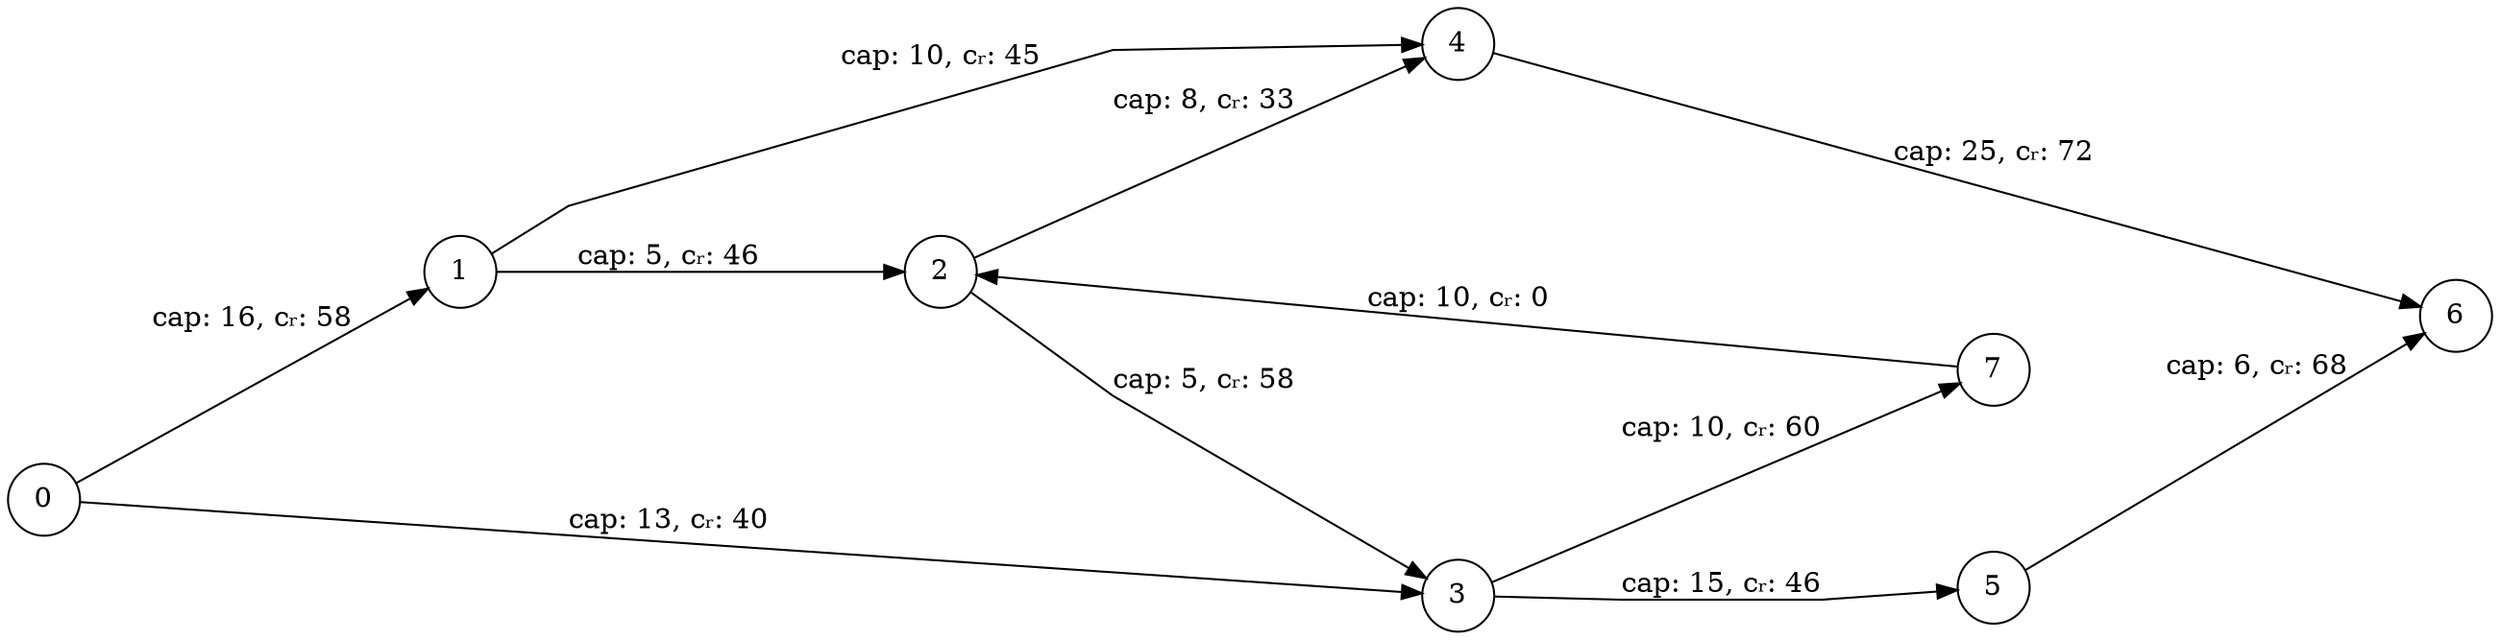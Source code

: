 digraph G {
  rankdir=LR;
  splines=polyline;
  nodesep=1.0;
  ranksep=1.0;
  node [shape=circle, width=0.5, height=0.5, fixedsize=true];
  { rank=source; 0; }
  { rank=sink; 6; }
  "0" -> "1" [label="cap: 16, cᵣ: 58", color=black];
  "0" -> "3" [label="cap: 13, cᵣ: 40", color=black];
  "1" -> "2" [label="cap: 5, cᵣ: 46", color=black];
  "1" -> "4" [label="cap: 10, cᵣ: 45", color=black];
  "2" -> "3" [label="cap: 5, cᵣ: 58", color=black];
  "2" -> "4" [label="cap: 8, cᵣ: 33", color=black];
  "3" -> "7" [label="cap: 10, cᵣ: 60", color=black];
  "3" -> "5" [label="cap: 15, cᵣ: 46", color=black];
  "4" -> "6" [label="cap: 25, cᵣ: 72", color=black];
  "5" -> "6" [label="cap: 6, cᵣ: 68", color=black];
  "7" -> "2" [label="cap: 10, cᵣ: 0", color=black];
}
